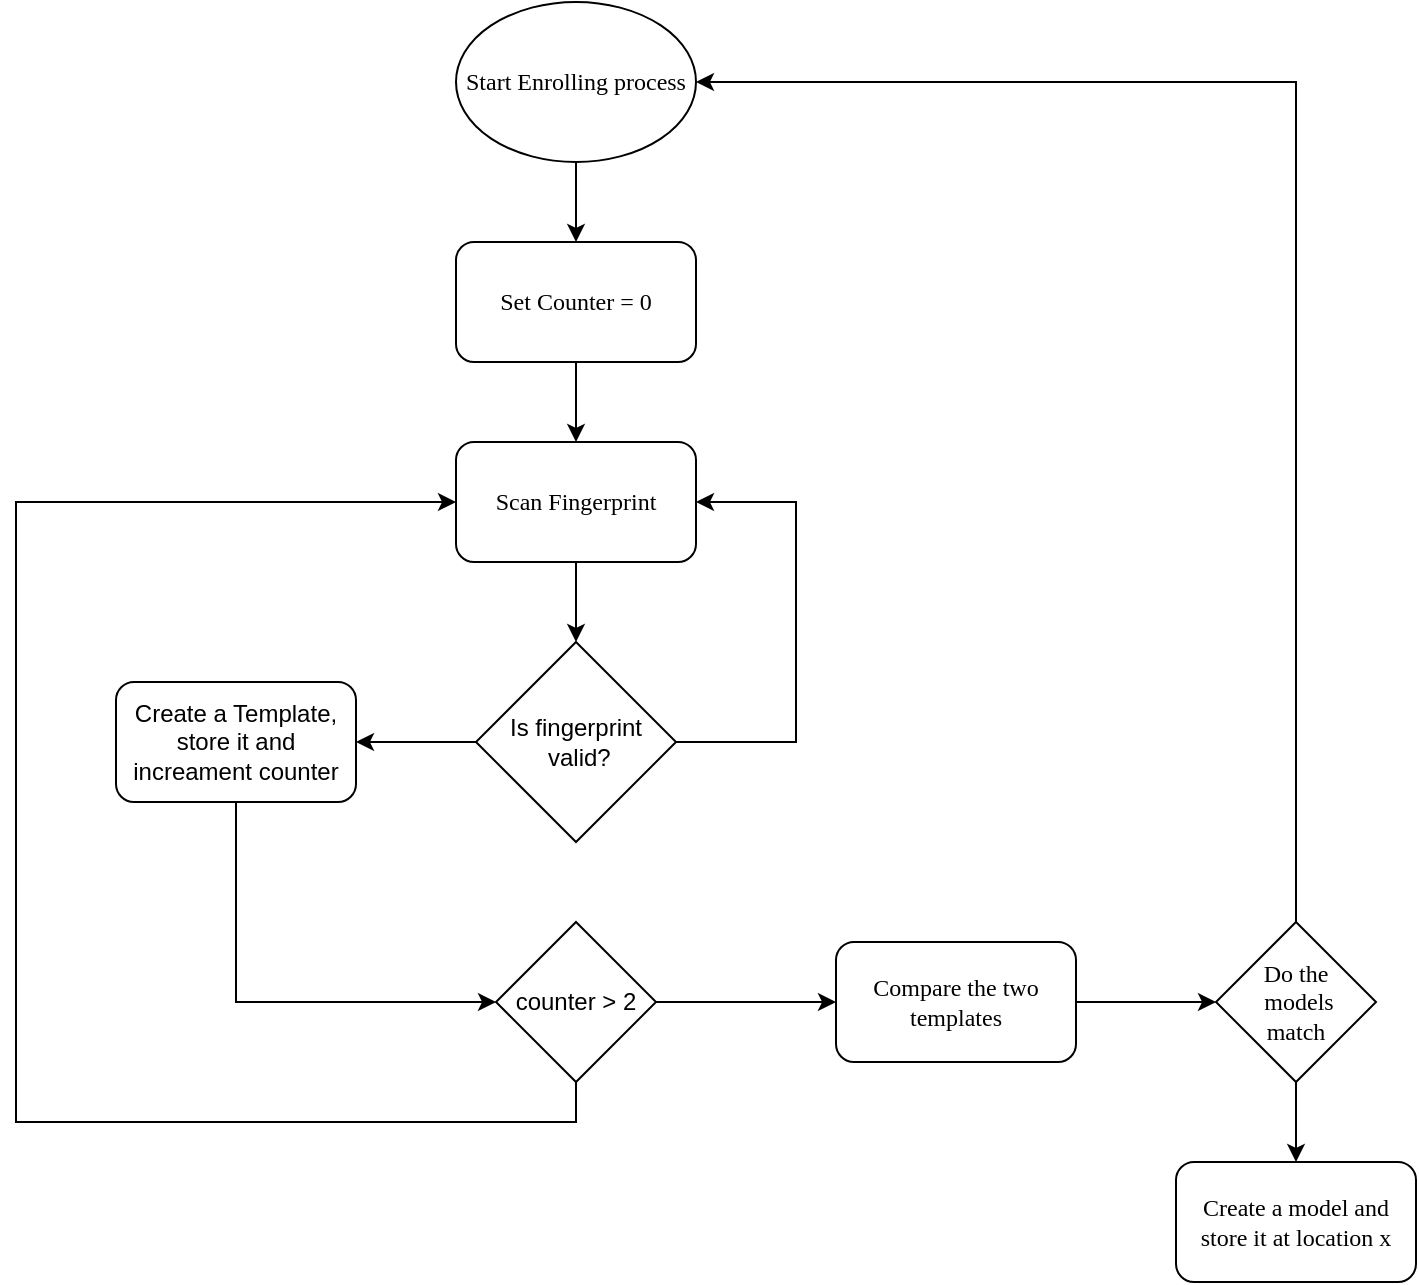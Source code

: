 <mxfile version="16.5.1" type="device"><diagram id="hAF_vN7EjOAMRAfHLHJM" name="Page-1"><mxGraphModel dx="844" dy="1663" grid="1" gridSize="10" guides="1" tooltips="1" connect="1" arrows="1" fold="1" page="1" pageScale="1" pageWidth="850" pageHeight="1100" math="0" shadow="0"><root><mxCell id="0"/><mxCell id="1" parent="0"/><mxCell id="79wYg24szsfOpKSxqv-f-13" style="edgeStyle=orthogonalEdgeStyle;rounded=0;orthogonalLoop=1;jettySize=auto;html=1;exitX=0.5;exitY=1;exitDx=0;exitDy=0;entryX=0.5;entryY=0;entryDx=0;entryDy=0;fontFamily=Times New Roman;" edge="1" parent="1" source="79wYg24szsfOpKSxqv-f-1" target="79wYg24szsfOpKSxqv-f-12"><mxGeometry relative="1" as="geometry"/></mxCell><mxCell id="79wYg24szsfOpKSxqv-f-1" value="&lt;font face=&quot;Times New Roman&quot;&gt;Start Enrolling process&lt;/font&gt;" style="ellipse;whiteSpace=wrap;html=1;" vertex="1" parent="1"><mxGeometry x="310" y="-60" width="120" height="80" as="geometry"/></mxCell><mxCell id="79wYg24szsfOpKSxqv-f-33" style="edgeStyle=orthogonalEdgeStyle;rounded=0;orthogonalLoop=1;jettySize=auto;html=1;exitX=0.5;exitY=1;exitDx=0;exitDy=0;fontFamily=Times New Roman;endArrow=classic;endFill=1;entryX=0;entryY=0.5;entryDx=0;entryDy=0;" edge="1" parent="1" source="79wYg24szsfOpKSxqv-f-2" target="79wYg24szsfOpKSxqv-f-6"><mxGeometry relative="1" as="geometry"><mxPoint x="310" y="450" as="targetPoint"/></mxGeometry></mxCell><mxCell id="79wYg24szsfOpKSxqv-f-2" value="Create a Template, store it and increament counter" style="rounded=1;whiteSpace=wrap;html=1;" vertex="1" parent="1"><mxGeometry x="140" y="280" width="120" height="60" as="geometry"/></mxCell><mxCell id="79wYg24szsfOpKSxqv-f-9" style="edgeStyle=orthogonalEdgeStyle;rounded=0;orthogonalLoop=1;jettySize=auto;html=1;exitX=0.5;exitY=1;exitDx=0;exitDy=0;entryX=0.5;entryY=0;entryDx=0;entryDy=0;fontFamily=Times New Roman;" edge="1" parent="1" source="79wYg24szsfOpKSxqv-f-3" target="79wYg24szsfOpKSxqv-f-4"><mxGeometry relative="1" as="geometry"/></mxCell><mxCell id="79wYg24szsfOpKSxqv-f-3" value="&lt;font face=&quot;Times New Roman&quot;&gt;Scan Fingerprint&lt;/font&gt;" style="rounded=1;whiteSpace=wrap;html=1;" vertex="1" parent="1"><mxGeometry x="310" y="160" width="120" height="60" as="geometry"/></mxCell><mxCell id="79wYg24szsfOpKSxqv-f-32" style="edgeStyle=orthogonalEdgeStyle;rounded=0;orthogonalLoop=1;jettySize=auto;html=1;exitX=0;exitY=0.5;exitDx=0;exitDy=0;entryX=1;entryY=0.5;entryDx=0;entryDy=0;fontFamily=Times New Roman;endArrow=classic;endFill=1;" edge="1" parent="1" source="79wYg24szsfOpKSxqv-f-4" target="79wYg24szsfOpKSxqv-f-2"><mxGeometry relative="1" as="geometry"/></mxCell><mxCell id="79wYg24szsfOpKSxqv-f-39" style="edgeStyle=orthogonalEdgeStyle;rounded=0;orthogonalLoop=1;jettySize=auto;html=1;exitX=1;exitY=0.5;exitDx=0;exitDy=0;entryX=1;entryY=0.5;entryDx=0;entryDy=0;fontFamily=Times New Roman;endArrow=classic;endFill=1;" edge="1" parent="1" source="79wYg24szsfOpKSxqv-f-4" target="79wYg24szsfOpKSxqv-f-3"><mxGeometry relative="1" as="geometry"><Array as="points"><mxPoint x="480" y="310"/><mxPoint x="480" y="190"/></Array></mxGeometry></mxCell><mxCell id="79wYg24szsfOpKSxqv-f-4" value="Is fingerprint&lt;br&gt;&amp;nbsp;valid?" style="rhombus;whiteSpace=wrap;html=1;" vertex="1" parent="1"><mxGeometry x="320" y="260" width="100" height="100" as="geometry"/></mxCell><mxCell id="79wYg24szsfOpKSxqv-f-34" style="edgeStyle=orthogonalEdgeStyle;rounded=0;orthogonalLoop=1;jettySize=auto;html=1;exitX=1;exitY=0.5;exitDx=0;exitDy=0;entryX=0;entryY=0.5;entryDx=0;entryDy=0;fontFamily=Times New Roman;endArrow=classic;endFill=1;" edge="1" parent="1" source="79wYg24szsfOpKSxqv-f-6" target="79wYg24szsfOpKSxqv-f-18"><mxGeometry relative="1" as="geometry"/></mxCell><mxCell id="79wYg24szsfOpKSxqv-f-35" style="edgeStyle=orthogonalEdgeStyle;rounded=0;orthogonalLoop=1;jettySize=auto;html=1;exitX=0.5;exitY=1;exitDx=0;exitDy=0;entryX=0;entryY=0.5;entryDx=0;entryDy=0;fontFamily=Times New Roman;endArrow=classic;endFill=1;" edge="1" parent="1" source="79wYg24szsfOpKSxqv-f-6" target="79wYg24szsfOpKSxqv-f-3"><mxGeometry relative="1" as="geometry"><Array as="points"><mxPoint x="370" y="500"/><mxPoint x="90" y="500"/><mxPoint x="90" y="190"/></Array></mxGeometry></mxCell><mxCell id="79wYg24szsfOpKSxqv-f-6" value="counter &amp;gt; 2" style="rhombus;whiteSpace=wrap;html=1;" vertex="1" parent="1"><mxGeometry x="330" y="400" width="80" height="80" as="geometry"/></mxCell><mxCell id="79wYg24szsfOpKSxqv-f-14" style="edgeStyle=orthogonalEdgeStyle;rounded=0;orthogonalLoop=1;jettySize=auto;html=1;exitX=0.5;exitY=1;exitDx=0;exitDy=0;entryX=0.5;entryY=0;entryDx=0;entryDy=0;fontFamily=Times New Roman;" edge="1" parent="1" source="79wYg24szsfOpKSxqv-f-12" target="79wYg24szsfOpKSxqv-f-3"><mxGeometry relative="1" as="geometry"/></mxCell><mxCell id="79wYg24szsfOpKSxqv-f-12" value="Set Counter = 0" style="rounded=1;whiteSpace=wrap;html=1;fontFamily=Times New Roman;" vertex="1" parent="1"><mxGeometry x="310" y="60" width="120" height="60" as="geometry"/></mxCell><mxCell id="79wYg24szsfOpKSxqv-f-36" style="edgeStyle=orthogonalEdgeStyle;rounded=0;orthogonalLoop=1;jettySize=auto;html=1;exitX=1;exitY=0.5;exitDx=0;exitDy=0;entryX=0;entryY=0.5;entryDx=0;entryDy=0;fontFamily=Times New Roman;endArrow=classic;endFill=1;" edge="1" parent="1" source="79wYg24szsfOpKSxqv-f-18" target="79wYg24szsfOpKSxqv-f-19"><mxGeometry relative="1" as="geometry"/></mxCell><mxCell id="79wYg24szsfOpKSxqv-f-18" value="Compare the two templates" style="rounded=1;whiteSpace=wrap;html=1;fontFamily=Times New Roman;" vertex="1" parent="1"><mxGeometry x="500" y="410" width="120" height="60" as="geometry"/></mxCell><mxCell id="79wYg24szsfOpKSxqv-f-37" style="edgeStyle=orthogonalEdgeStyle;rounded=0;orthogonalLoop=1;jettySize=auto;html=1;exitX=0.5;exitY=0;exitDx=0;exitDy=0;entryX=1;entryY=0.5;entryDx=0;entryDy=0;fontFamily=Times New Roman;endArrow=classic;endFill=1;" edge="1" parent="1" source="79wYg24szsfOpKSxqv-f-19" target="79wYg24szsfOpKSxqv-f-1"><mxGeometry relative="1" as="geometry"/></mxCell><mxCell id="79wYg24szsfOpKSxqv-f-38" style="edgeStyle=orthogonalEdgeStyle;rounded=0;orthogonalLoop=1;jettySize=auto;html=1;exitX=0.5;exitY=1;exitDx=0;exitDy=0;entryX=0.5;entryY=0;entryDx=0;entryDy=0;fontFamily=Times New Roman;endArrow=classic;endFill=1;" edge="1" parent="1" source="79wYg24szsfOpKSxqv-f-19" target="79wYg24szsfOpKSxqv-f-22"><mxGeometry relative="1" as="geometry"/></mxCell><mxCell id="79wYg24szsfOpKSxqv-f-19" value="Do the&lt;br&gt;&amp;nbsp;models&lt;br&gt;&amp;nbsp;match&amp;nbsp;" style="rhombus;whiteSpace=wrap;html=1;fontFamily=Times New Roman;" vertex="1" parent="1"><mxGeometry x="690" y="400" width="80" height="80" as="geometry"/></mxCell><mxCell id="79wYg24szsfOpKSxqv-f-22" value="Create a model and store it at location x" style="rounded=1;whiteSpace=wrap;html=1;fontFamily=Times New Roman;" vertex="1" parent="1"><mxGeometry x="670" y="520" width="120" height="60" as="geometry"/></mxCell></root></mxGraphModel></diagram></mxfile>